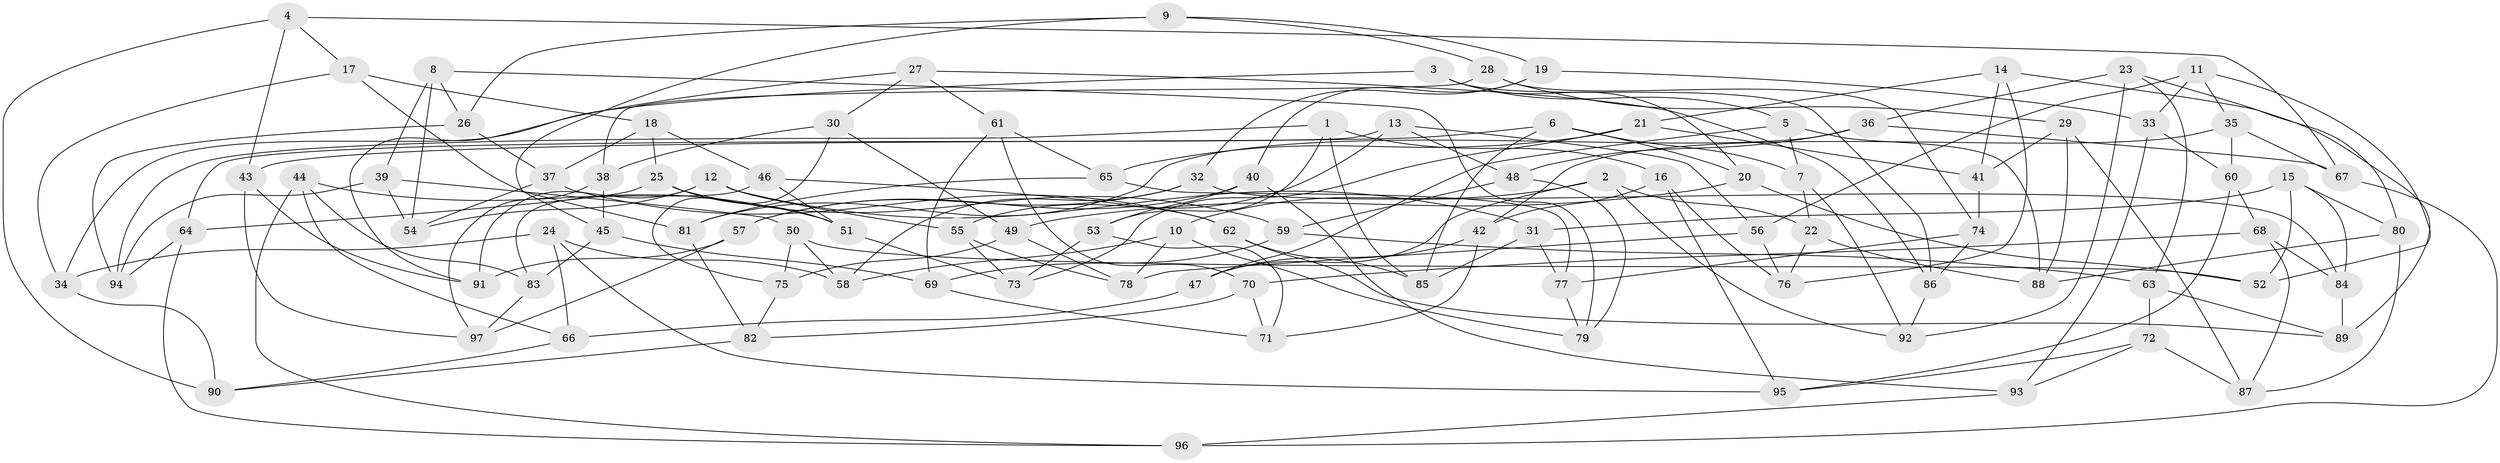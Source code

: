 // coarse degree distribution, {8: 0.125, 14: 0.020833333333333332, 6: 0.2916666666666667, 4: 0.3958333333333333, 9: 0.041666666666666664, 11: 0.020833333333333332, 5: 0.08333333333333333, 3: 0.020833333333333332}
// Generated by graph-tools (version 1.1) at 2025/20/03/04/25 18:20:32]
// undirected, 97 vertices, 194 edges
graph export_dot {
graph [start="1"]
  node [color=gray90,style=filled];
  1;
  2;
  3;
  4;
  5;
  6;
  7;
  8;
  9;
  10;
  11;
  12;
  13;
  14;
  15;
  16;
  17;
  18;
  19;
  20;
  21;
  22;
  23;
  24;
  25;
  26;
  27;
  28;
  29;
  30;
  31;
  32;
  33;
  34;
  35;
  36;
  37;
  38;
  39;
  40;
  41;
  42;
  43;
  44;
  45;
  46;
  47;
  48;
  49;
  50;
  51;
  52;
  53;
  54;
  55;
  56;
  57;
  58;
  59;
  60;
  61;
  62;
  63;
  64;
  65;
  66;
  67;
  68;
  69;
  70;
  71;
  72;
  73;
  74;
  75;
  76;
  77;
  78;
  79;
  80;
  81;
  82;
  83;
  84;
  85;
  86;
  87;
  88;
  89;
  90;
  91;
  92;
  93;
  94;
  95;
  96;
  97;
  1 -- 85;
  1 -- 16;
  1 -- 53;
  1 -- 94;
  2 -- 22;
  2 -- 47;
  2 -- 92;
  2 -- 10;
  3 -- 5;
  3 -- 20;
  3 -- 34;
  3 -- 86;
  4 -- 90;
  4 -- 17;
  4 -- 67;
  4 -- 43;
  5 -- 7;
  5 -- 47;
  5 -- 88;
  6 -- 43;
  6 -- 20;
  6 -- 7;
  6 -- 85;
  7 -- 22;
  7 -- 92;
  8 -- 26;
  8 -- 79;
  8 -- 39;
  8 -- 54;
  9 -- 28;
  9 -- 19;
  9 -- 45;
  9 -- 26;
  10 -- 58;
  10 -- 79;
  10 -- 78;
  11 -- 33;
  11 -- 52;
  11 -- 56;
  11 -- 35;
  12 -- 54;
  12 -- 31;
  12 -- 55;
  12 -- 91;
  13 -- 64;
  13 -- 56;
  13 -- 48;
  13 -- 55;
  14 -- 89;
  14 -- 21;
  14 -- 41;
  14 -- 76;
  15 -- 31;
  15 -- 84;
  15 -- 80;
  15 -- 52;
  16 -- 42;
  16 -- 76;
  16 -- 95;
  17 -- 18;
  17 -- 81;
  17 -- 34;
  18 -- 46;
  18 -- 37;
  18 -- 25;
  19 -- 32;
  19 -- 33;
  19 -- 40;
  20 -- 49;
  20 -- 52;
  21 -- 41;
  21 -- 73;
  21 -- 65;
  22 -- 76;
  22 -- 88;
  23 -- 92;
  23 -- 63;
  23 -- 36;
  23 -- 80;
  24 -- 95;
  24 -- 34;
  24 -- 58;
  24 -- 66;
  25 -- 64;
  25 -- 51;
  25 -- 59;
  26 -- 37;
  26 -- 94;
  27 -- 30;
  27 -- 91;
  27 -- 86;
  27 -- 61;
  28 -- 38;
  28 -- 29;
  28 -- 74;
  29 -- 41;
  29 -- 87;
  29 -- 88;
  30 -- 75;
  30 -- 49;
  30 -- 38;
  31 -- 85;
  31 -- 77;
  32 -- 84;
  32 -- 58;
  32 -- 57;
  33 -- 93;
  33 -- 60;
  34 -- 90;
  35 -- 42;
  35 -- 67;
  35 -- 60;
  36 -- 67;
  36 -- 81;
  36 -- 48;
  37 -- 54;
  37 -- 62;
  38 -- 45;
  38 -- 97;
  39 -- 94;
  39 -- 54;
  39 -- 50;
  40 -- 57;
  40 -- 93;
  40 -- 53;
  41 -- 74;
  42 -- 47;
  42 -- 71;
  43 -- 97;
  43 -- 91;
  44 -- 66;
  44 -- 51;
  44 -- 83;
  44 -- 96;
  45 -- 83;
  45 -- 69;
  46 -- 51;
  46 -- 83;
  46 -- 62;
  47 -- 66;
  48 -- 59;
  48 -- 79;
  49 -- 75;
  49 -- 78;
  50 -- 75;
  50 -- 58;
  50 -- 52;
  51 -- 73;
  53 -- 71;
  53 -- 73;
  55 -- 78;
  55 -- 73;
  56 -- 76;
  56 -- 78;
  57 -- 97;
  57 -- 91;
  59 -- 63;
  59 -- 69;
  60 -- 68;
  60 -- 95;
  61 -- 70;
  61 -- 65;
  61 -- 69;
  62 -- 85;
  62 -- 89;
  63 -- 89;
  63 -- 72;
  64 -- 94;
  64 -- 96;
  65 -- 81;
  65 -- 77;
  66 -- 90;
  67 -- 96;
  68 -- 70;
  68 -- 87;
  68 -- 84;
  69 -- 71;
  70 -- 71;
  70 -- 82;
  72 -- 87;
  72 -- 95;
  72 -- 93;
  74 -- 86;
  74 -- 77;
  75 -- 82;
  77 -- 79;
  80 -- 88;
  80 -- 87;
  81 -- 82;
  82 -- 90;
  83 -- 97;
  84 -- 89;
  86 -- 92;
  93 -- 96;
}
